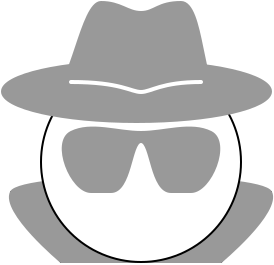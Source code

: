 <?xml version="1.0" encoding="UTF-8"?>
<dia:diagram xmlns:dia="http://www.lysator.liu.se/~alla/dia/">
  <dia:layer name="coat" visible="true" connectable="true" active="true">
    <dia:object type="Standard - Polygon" version="0" id="O0">
      <dia:attribute name="obj_pos">
        <dia:point val="32.5,34.5"/>
      </dia:attribute>
      <dia:attribute name="obj_bb">
        <dia:rectangle val="32.403,34.45;45.597,38.05"/>
      </dia:attribute>
      <dia:attribute name="poly_points">
        <dia:point val="32.5,34.5"/>
        <dia:point val="45.5,34.5"/>
        <dia:point val="43,38"/>
        <dia:point val="35,38"/>
      </dia:attribute>
      <dia:attribute name="inner_color">
        <dia:color val="#000000ff"/>
      </dia:attribute>
      <dia:attribute name="show_background">
        <dia:boolean val="true"/>
      </dia:attribute>
      <dia:attribute name="line_join">
        <dia:enum val="1"/>
      </dia:attribute>
    </dia:object>
    <dia:object type="Standard - Beziergon" version="0" id="O1">
      <dia:attribute name="obj_pos">
        <dia:point val="32.5,34.5"/>
      </dia:attribute>
      <dia:attribute name="obj_bb">
        <dia:rectangle val="32.394,33.7;45.606,38.05"/>
      </dia:attribute>
      <dia:attribute name="bez_points">
        <dia:point val="32.5,34.5"/>
        <dia:point val="33,33.5"/>
        <dia:point val="45,33.5"/>
        <dia:point val="45.5,34.5"/>
        <dia:point val="46,35.5"/>
        <dia:point val="43,38"/>
        <dia:point val="43,38"/>
        <dia:point val="43,38"/>
        <dia:point val="35,38"/>
        <dia:point val="35,38"/>
        <dia:point val="35,38"/>
        <dia:point val="32,35.5"/>
      </dia:attribute>
      <dia:attribute name="corner_types">
        <dia:enum val="0"/>
        <dia:enum val="0"/>
        <dia:enum val="0"/>
        <dia:enum val="0"/>
        <dia:enum val="0"/>
      </dia:attribute>
      <dia:attribute name="line_color">
        <dia:color val="#999999ff"/>
      </dia:attribute>
      <dia:attribute name="inner_color">
        <dia:color val="#999999ff"/>
      </dia:attribute>
      <dia:attribute name="show_background">
        <dia:boolean val="true"/>
      </dia:attribute>
    </dia:object>
  </dia:layer>
  <dia:layer name="face" visible="true" connectable="true">
    <dia:object type="Geometric - Perfect Circle" version="1" id="O2">
      <dia:attribute name="obj_pos">
        <dia:point val="34,28"/>
      </dia:attribute>
      <dia:attribute name="obj_bb">
        <dia:rectangle val="33.9,27.9;44.1,38.1"/>
      </dia:attribute>
      <dia:attribute name="meta">
        <dia:composite type="dict"/>
      </dia:attribute>
      <dia:attribute name="elem_corner">
        <dia:point val="34,28"/>
      </dia:attribute>
      <dia:attribute name="elem_width">
        <dia:real val="10.0"/>
      </dia:attribute>
      <dia:attribute name="elem_height">
        <dia:real val="10.0"/>
      </dia:attribute>
      <dia:attribute name="line_width">
        <dia:real val="0.1"/>
      </dia:attribute>
      <dia:attribute name="line_colour">
        <dia:color val="#000000ff"/>
      </dia:attribute>
      <dia:attribute name="fill_colour">
        <dia:color val="#ffffffff"/>
      </dia:attribute>
      <dia:attribute name="show_background">
        <dia:boolean val="true"/>
      </dia:attribute>
      <dia:attribute name="line_style">
        <dia:enum val="0"/>
        <dia:real val="1"/>
      </dia:attribute>
      <dia:attribute name="flip_horizontal">
        <dia:boolean val="false"/>
      </dia:attribute>
      <dia:attribute name="flip_vertical">
        <dia:boolean val="false"/>
      </dia:attribute>
      <dia:attribute name="subscale">
        <dia:real val="1"/>
      </dia:attribute>
    </dia:object>
  </dia:layer>
  <dia:layer name="glasses" visible="true" connectable="true">
    <dia:object type="Standard - Beziergon" version="0" id="O3">
      <dia:attribute name="obj_pos">
        <dia:point val="35.5,31.5"/>
      </dia:attribute>
      <dia:attribute name="obj_bb">
        <dia:rectangle val="35.036,31.228;42.964,34.55"/>
      </dia:attribute>
      <dia:attribute name="bez_points">
        <dia:point val="35.5,31.5"/>
        <dia:point val="36.5,31"/>
        <dia:point val="37.833,31.5"/>
        <dia:point val="39,31.5"/>
        <dia:point val="40.167,31.5"/>
        <dia:point val="41.5,31"/>
        <dia:point val="42.5,31.5"/>
        <dia:point val="43.5,32"/>
        <dia:point val="42.5,34.5"/>
        <dia:point val="41.5,34.5"/>
        <dia:point val="40.5,34.5"/>
        <dia:point val="41.5,34.5"/>
        <dia:point val="40.5,34.5"/>
        <dia:point val="39.5,34.5"/>
        <dia:point val="39.5,32"/>
        <dia:point val="39,32"/>
        <dia:point val="38.5,32"/>
        <dia:point val="38.5,34.5"/>
        <dia:point val="37.5,34.5"/>
        <dia:point val="36.5,34.5"/>
        <dia:point val="37.5,34.5"/>
        <dia:point val="36.5,34.5"/>
        <dia:point val="35.5,34.5"/>
        <dia:point val="34.5,32"/>
      </dia:attribute>
      <dia:attribute name="corner_types">
        <dia:enum val="0"/>
        <dia:enum val="0"/>
        <dia:enum val="0"/>
        <dia:enum val="0"/>
        <dia:enum val="0"/>
        <dia:enum val="0"/>
        <dia:enum val="0"/>
        <dia:enum val="0"/>
        <dia:enum val="0"/>
      </dia:attribute>
      <dia:attribute name="line_color">
        <dia:color val="#999999ff"/>
      </dia:attribute>
      <dia:attribute name="inner_color">
        <dia:color val="#999999ff"/>
      </dia:attribute>
      <dia:attribute name="show_background">
        <dia:boolean val="true"/>
      </dia:attribute>
    </dia:object>
  </dia:layer>
  <dia:layer name="hat" visible="true" connectable="true">
    <dia:object type="Standard - Ellipse" version="0" id="O4">
      <dia:attribute name="obj_pos">
        <dia:point val="32.05,27.95"/>
      </dia:attribute>
      <dia:attribute name="obj_bb">
        <dia:rectangle val="32,27.9;45.55,31.05"/>
      </dia:attribute>
      <dia:attribute name="elem_corner">
        <dia:point val="32.05,27.95"/>
      </dia:attribute>
      <dia:attribute name="elem_width">
        <dia:real val="13.45"/>
      </dia:attribute>
      <dia:attribute name="elem_height">
        <dia:real val="3.05"/>
      </dia:attribute>
      <dia:attribute name="border_color">
        <dia:color val="#999999ff"/>
      </dia:attribute>
      <dia:attribute name="inner_color">
        <dia:color val="#999999ff"/>
      </dia:attribute>
    </dia:object>
    <dia:object type="Standard - Beziergon" version="0" id="O5">
      <dia:attribute name="obj_pos">
        <dia:point val="34.5,29.5"/>
      </dia:attribute>
      <dia:attribute name="obj_bb">
        <dia:rectangle val="34.433,24.95;43.067,29.55"/>
      </dia:attribute>
      <dia:attribute name="bez_points">
        <dia:point val="34.5,29.5"/>
        <dia:point val="33.5,29.5"/>
        <dia:point val="44,29.5"/>
        <dia:point val="43,29.5"/>
        <dia:point val="42,29.5"/>
        <dia:point val="42.167,25"/>
        <dia:point val="41,25"/>
        <dia:point val="39.833,25"/>
        <dia:point val="39.667,25.5"/>
        <dia:point val="39,25.5"/>
        <dia:point val="38.333,25.5"/>
        <dia:point val="38,25"/>
        <dia:point val="37,25"/>
        <dia:point val="36,25"/>
        <dia:point val="35.5,29.5"/>
      </dia:attribute>
      <dia:attribute name="corner_types">
        <dia:enum val="0"/>
        <dia:enum val="0"/>
        <dia:enum val="0"/>
        <dia:enum val="0"/>
        <dia:enum val="0"/>
        <dia:enum val="0"/>
      </dia:attribute>
      <dia:attribute name="line_color">
        <dia:color val="#999999ff"/>
      </dia:attribute>
      <dia:attribute name="inner_color">
        <dia:color val="#999999ff"/>
      </dia:attribute>
      <dia:attribute name="show_background">
        <dia:boolean val="true"/>
      </dia:attribute>
    </dia:object>
    <dia:object type="Standard - BezierLine" version="0" id="O6">
      <dia:attribute name="obj_pos">
        <dia:point val="35.5,29"/>
      </dia:attribute>
      <dia:attribute name="obj_bb">
        <dia:rectangle val="35.4,28.9;42.1,29.6"/>
      </dia:attribute>
      <dia:attribute name="bez_points">
        <dia:point val="35.5,29"/>
        <dia:point val="38,29"/>
        <dia:point val="38.5,29.5"/>
        <dia:point val="39,29.5"/>
        <dia:point val="39.5,29.5"/>
        <dia:point val="40,29"/>
        <dia:point val="42,29"/>
      </dia:attribute>
      <dia:attribute name="corner_types">
        <dia:enum val="0"/>
        <dia:enum val="0"/>
        <dia:enum val="0"/>
      </dia:attribute>
      <dia:attribute name="line_color">
        <dia:color val="#ffffffff"/>
      </dia:attribute>
      <dia:attribute name="line_width">
        <dia:real val="0.2"/>
      </dia:attribute>
      <dia:attribute name="line_caps">
        <dia:enum val="1"/>
      </dia:attribute>
    </dia:object>
  </dia:layer>
</dia:diagram>

